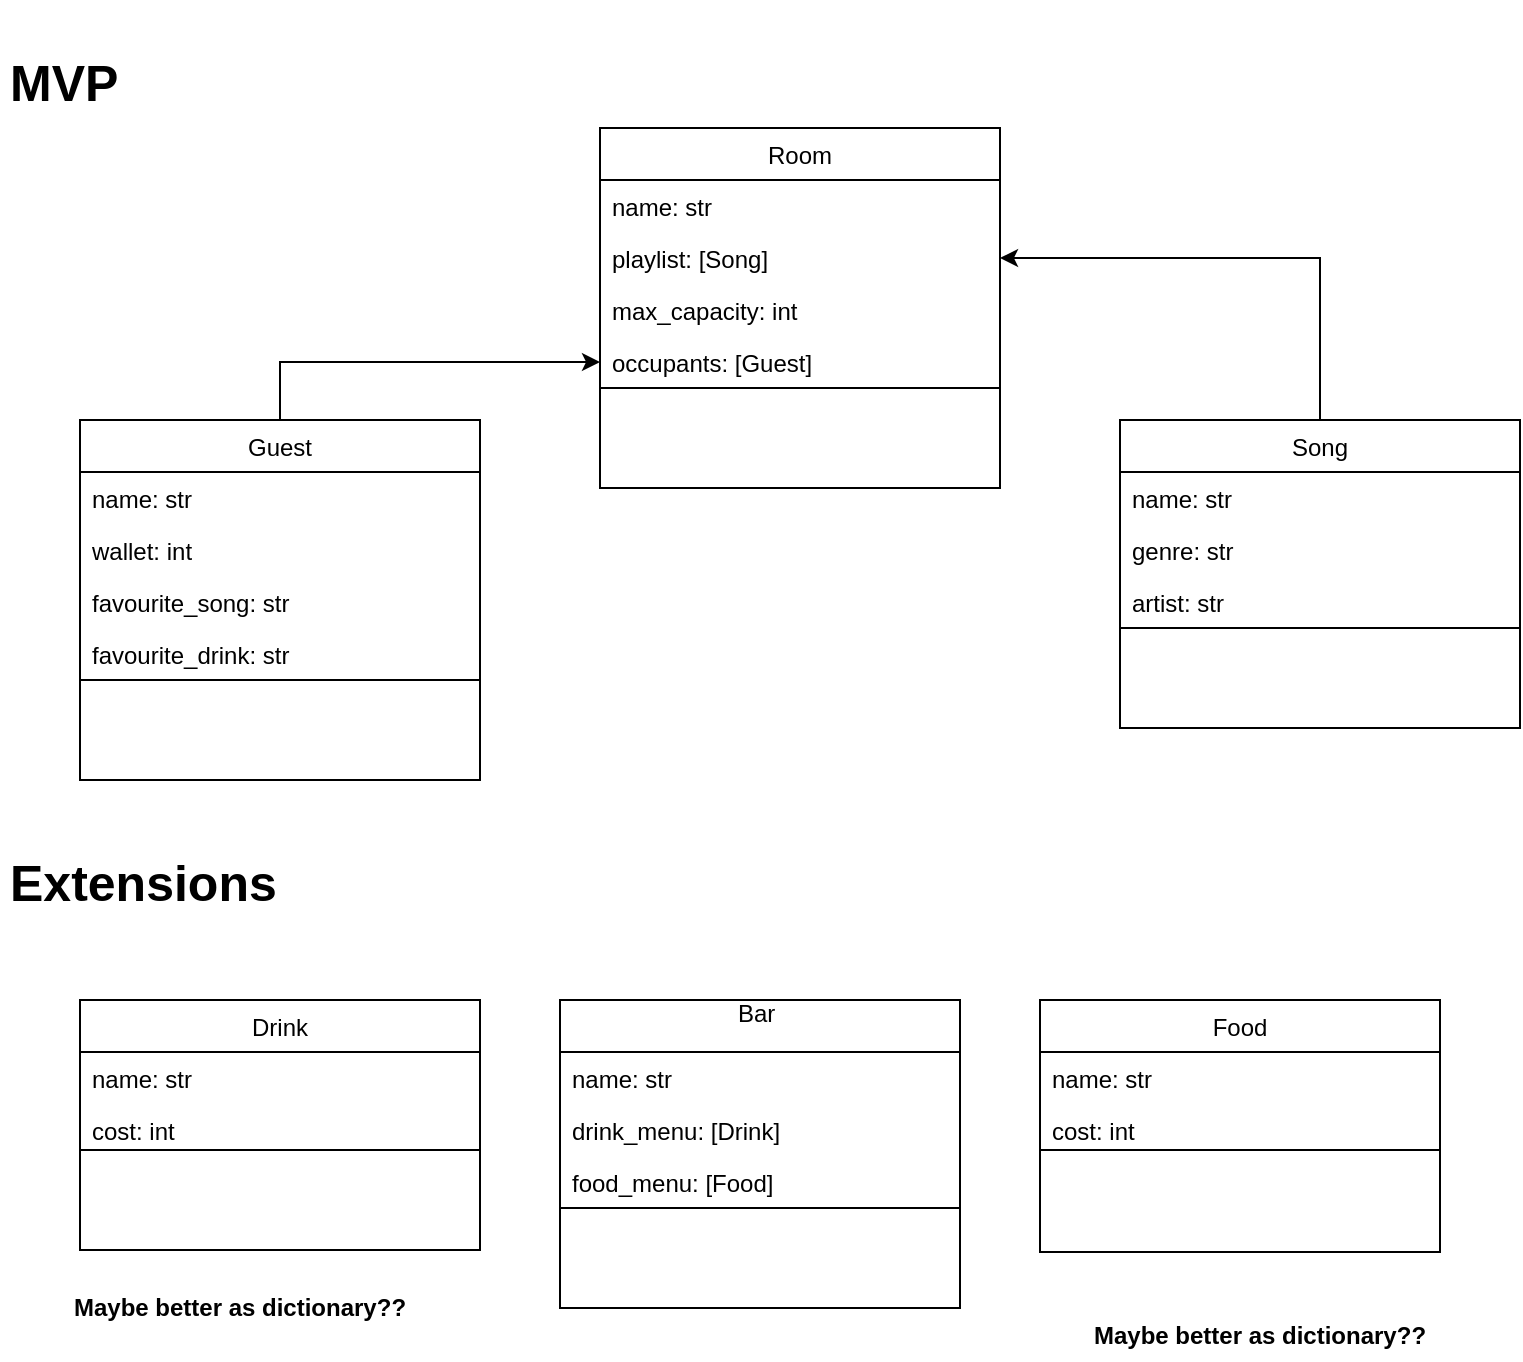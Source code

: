 <mxfile version="19.0.3" type="device"><diagram id="SruH4essN2Brhx0R-JDU" name="Page-1"><mxGraphModel dx="946" dy="759" grid="0" gridSize="10" guides="1" tooltips="1" connect="1" arrows="1" fold="1" page="1" pageScale="1" pageWidth="827" pageHeight="1169" math="0" shadow="0"><root><mxCell id="0"/><mxCell id="1" parent="0"/><mxCell id="PTnaYY5-Hb51X026ltLp-1" value="Guest" style="swimlane;fontStyle=0;childLayout=stackLayout;horizontal=1;startSize=26;fillColor=none;horizontalStack=0;resizeParent=1;resizeParentMax=0;resizeLast=0;collapsible=1;marginBottom=0;" vertex="1" parent="1"><mxGeometry x="81" y="257" width="200" height="130" as="geometry"/></mxCell><mxCell id="PTnaYY5-Hb51X026ltLp-2" value="name: str" style="text;strokeColor=none;fillColor=none;align=left;verticalAlign=top;spacingLeft=4;spacingRight=4;overflow=hidden;rotatable=0;points=[[0,0.5],[1,0.5]];portConstraint=eastwest;" vertex="1" parent="PTnaYY5-Hb51X026ltLp-1"><mxGeometry y="26" width="200" height="26" as="geometry"/></mxCell><mxCell id="PTnaYY5-Hb51X026ltLp-3" value="wallet: int" style="text;strokeColor=none;fillColor=none;align=left;verticalAlign=top;spacingLeft=4;spacingRight=4;overflow=hidden;rotatable=0;points=[[0,0.5],[1,0.5]];portConstraint=eastwest;" vertex="1" parent="PTnaYY5-Hb51X026ltLp-1"><mxGeometry y="52" width="200" height="26" as="geometry"/></mxCell><mxCell id="PTnaYY5-Hb51X026ltLp-4" value="favourite_song: str" style="text;strokeColor=none;fillColor=none;align=left;verticalAlign=top;spacingLeft=4;spacingRight=4;overflow=hidden;rotatable=0;points=[[0,0.5],[1,0.5]];portConstraint=eastwest;" vertex="1" parent="PTnaYY5-Hb51X026ltLp-1"><mxGeometry y="78" width="200" height="26" as="geometry"/></mxCell><mxCell id="PTnaYY5-Hb51X026ltLp-27" value="favourite_drink: str" style="text;strokeColor=none;fillColor=none;align=left;verticalAlign=top;spacingLeft=4;spacingRight=4;overflow=hidden;rotatable=0;points=[[0,0.5],[1,0.5]];portConstraint=eastwest;" vertex="1" parent="PTnaYY5-Hb51X026ltLp-1"><mxGeometry y="104" width="200" height="26" as="geometry"/></mxCell><mxCell id="PTnaYY5-Hb51X026ltLp-5" value="Room" style="swimlane;fontStyle=0;childLayout=stackLayout;horizontal=1;startSize=26;fillColor=none;horizontalStack=0;resizeParent=1;resizeParentMax=0;resizeLast=0;collapsible=1;marginBottom=0;" vertex="1" parent="1"><mxGeometry x="341" y="111" width="200" height="130" as="geometry"/></mxCell><mxCell id="PTnaYY5-Hb51X026ltLp-6" value="name: str" style="text;strokeColor=none;fillColor=none;align=left;verticalAlign=top;spacingLeft=4;spacingRight=4;overflow=hidden;rotatable=0;points=[[0,0.5],[1,0.5]];portConstraint=eastwest;" vertex="1" parent="PTnaYY5-Hb51X026ltLp-5"><mxGeometry y="26" width="200" height="26" as="geometry"/></mxCell><mxCell id="PTnaYY5-Hb51X026ltLp-7" value="playlist: [Song]" style="text;strokeColor=none;fillColor=none;align=left;verticalAlign=top;spacingLeft=4;spacingRight=4;overflow=hidden;rotatable=0;points=[[0,0.5],[1,0.5]];portConstraint=eastwest;" vertex="1" parent="PTnaYY5-Hb51X026ltLp-5"><mxGeometry y="52" width="200" height="26" as="geometry"/></mxCell><mxCell id="PTnaYY5-Hb51X026ltLp-26" value="max_capacity: int" style="text;strokeColor=none;fillColor=none;align=left;verticalAlign=top;spacingLeft=4;spacingRight=4;overflow=hidden;rotatable=0;points=[[0,0.5],[1,0.5]];portConstraint=eastwest;" vertex="1" parent="PTnaYY5-Hb51X026ltLp-5"><mxGeometry y="78" width="200" height="26" as="geometry"/></mxCell><mxCell id="PTnaYY5-Hb51X026ltLp-8" value="occupants: [Guest]" style="text;strokeColor=none;fillColor=none;align=left;verticalAlign=top;spacingLeft=4;spacingRight=4;overflow=hidden;rotatable=0;points=[[0,0.5],[1,0.5]];portConstraint=eastwest;" vertex="1" parent="PTnaYY5-Hb51X026ltLp-5"><mxGeometry y="104" width="200" height="26" as="geometry"/></mxCell><mxCell id="PTnaYY5-Hb51X026ltLp-49" style="edgeStyle=orthogonalEdgeStyle;rounded=0;orthogonalLoop=1;jettySize=auto;html=1;fontSize=25;" edge="1" parent="1" source="PTnaYY5-Hb51X026ltLp-9" target="PTnaYY5-Hb51X026ltLp-7"><mxGeometry relative="1" as="geometry"/></mxCell><mxCell id="PTnaYY5-Hb51X026ltLp-9" value="Song" style="swimlane;fontStyle=0;childLayout=stackLayout;horizontal=1;startSize=26;fillColor=none;horizontalStack=0;resizeParent=1;resizeParentMax=0;resizeLast=0;collapsible=1;marginBottom=0;" vertex="1" parent="1"><mxGeometry x="601" y="257" width="200" height="104" as="geometry"/></mxCell><mxCell id="PTnaYY5-Hb51X026ltLp-10" value="name: str" style="text;strokeColor=none;fillColor=none;align=left;verticalAlign=top;spacingLeft=4;spacingRight=4;overflow=hidden;rotatable=0;points=[[0,0.5],[1,0.5]];portConstraint=eastwest;" vertex="1" parent="PTnaYY5-Hb51X026ltLp-9"><mxGeometry y="26" width="200" height="26" as="geometry"/></mxCell><mxCell id="PTnaYY5-Hb51X026ltLp-11" value="genre: str" style="text;strokeColor=none;fillColor=none;align=left;verticalAlign=top;spacingLeft=4;spacingRight=4;overflow=hidden;rotatable=0;points=[[0,0.5],[1,0.5]];portConstraint=eastwest;" vertex="1" parent="PTnaYY5-Hb51X026ltLp-9"><mxGeometry y="52" width="200" height="26" as="geometry"/></mxCell><mxCell id="PTnaYY5-Hb51X026ltLp-43" value="artist: str" style="text;strokeColor=none;fillColor=none;align=left;verticalAlign=top;spacingLeft=4;spacingRight=4;overflow=hidden;rotatable=0;points=[[0,0.5],[1,0.5]];portConstraint=eastwest;" vertex="1" parent="PTnaYY5-Hb51X026ltLp-9"><mxGeometry y="78" width="200" height="26" as="geometry"/></mxCell><mxCell id="PTnaYY5-Hb51X026ltLp-13" value="Drink" style="swimlane;fontStyle=0;childLayout=stackLayout;horizontal=1;startSize=26;fillColor=none;horizontalStack=0;resizeParent=1;resizeParentMax=0;resizeLast=0;collapsible=1;marginBottom=0;" vertex="1" parent="1"><mxGeometry x="81" y="547" width="200" height="78" as="geometry"/></mxCell><mxCell id="PTnaYY5-Hb51X026ltLp-14" value="name: str" style="text;strokeColor=none;fillColor=none;align=left;verticalAlign=top;spacingLeft=4;spacingRight=4;overflow=hidden;rotatable=0;points=[[0,0.5],[1,0.5]];portConstraint=eastwest;" vertex="1" parent="PTnaYY5-Hb51X026ltLp-13"><mxGeometry y="26" width="200" height="26" as="geometry"/></mxCell><mxCell id="PTnaYY5-Hb51X026ltLp-15" value="cost: int" style="text;strokeColor=none;fillColor=none;align=left;verticalAlign=top;spacingLeft=4;spacingRight=4;overflow=hidden;rotatable=0;points=[[0,0.5],[1,0.5]];portConstraint=eastwest;" vertex="1" parent="PTnaYY5-Hb51X026ltLp-13"><mxGeometry y="52" width="200" height="26" as="geometry"/></mxCell><mxCell id="PTnaYY5-Hb51X026ltLp-17" value="Bar &#10;" style="swimlane;fontStyle=0;childLayout=stackLayout;horizontal=1;startSize=26;fillColor=none;horizontalStack=0;resizeParent=1;resizeParentMax=0;resizeLast=0;collapsible=1;marginBottom=0;" vertex="1" parent="1"><mxGeometry x="321" y="547" width="200" height="104" as="geometry"/></mxCell><mxCell id="PTnaYY5-Hb51X026ltLp-18" value="name: str" style="text;strokeColor=none;fillColor=none;align=left;verticalAlign=top;spacingLeft=4;spacingRight=4;overflow=hidden;rotatable=0;points=[[0,0.5],[1,0.5]];portConstraint=eastwest;" vertex="1" parent="PTnaYY5-Hb51X026ltLp-17"><mxGeometry y="26" width="200" height="26" as="geometry"/></mxCell><mxCell id="PTnaYY5-Hb51X026ltLp-19" value="drink_menu: [Drink]" style="text;strokeColor=none;fillColor=none;align=left;verticalAlign=top;spacingLeft=4;spacingRight=4;overflow=hidden;rotatable=0;points=[[0,0.5],[1,0.5]];portConstraint=eastwest;" vertex="1" parent="PTnaYY5-Hb51X026ltLp-17"><mxGeometry y="52" width="200" height="26" as="geometry"/></mxCell><mxCell id="PTnaYY5-Hb51X026ltLp-20" value="food_menu: [Food]" style="text;strokeColor=none;fillColor=none;align=left;verticalAlign=top;spacingLeft=4;spacingRight=4;overflow=hidden;rotatable=0;points=[[0,0.5],[1,0.5]];portConstraint=eastwest;" vertex="1" parent="PTnaYY5-Hb51X026ltLp-17"><mxGeometry y="78" width="200" height="26" as="geometry"/></mxCell><mxCell id="PTnaYY5-Hb51X026ltLp-21" value="Food" style="swimlane;fontStyle=0;childLayout=stackLayout;horizontal=1;startSize=26;fillColor=none;horizontalStack=0;resizeParent=1;resizeParentMax=0;resizeLast=0;collapsible=1;marginBottom=0;" vertex="1" parent="1"><mxGeometry x="561" y="547" width="200" height="78" as="geometry"/></mxCell><mxCell id="PTnaYY5-Hb51X026ltLp-22" value="name: str" style="text;strokeColor=none;fillColor=none;align=left;verticalAlign=top;spacingLeft=4;spacingRight=4;overflow=hidden;rotatable=0;points=[[0,0.5],[1,0.5]];portConstraint=eastwest;" vertex="1" parent="PTnaYY5-Hb51X026ltLp-21"><mxGeometry y="26" width="200" height="26" as="geometry"/></mxCell><mxCell id="PTnaYY5-Hb51X026ltLp-23" value="cost: int" style="text;strokeColor=none;fillColor=none;align=left;verticalAlign=top;spacingLeft=4;spacingRight=4;overflow=hidden;rotatable=0;points=[[0,0.5],[1,0.5]];portConstraint=eastwest;" vertex="1" parent="PTnaYY5-Hb51X026ltLp-21"><mxGeometry y="52" width="200" height="26" as="geometry"/></mxCell><mxCell id="PTnaYY5-Hb51X026ltLp-28" value="Maybe better as dictionary??" style="text;align=center;fontStyle=1;verticalAlign=middle;spacingLeft=3;spacingRight=3;strokeColor=none;rotatable=0;points=[[0,0.5],[1,0.5]];portConstraint=eastwest;" vertex="1" parent="1"><mxGeometry x="121" y="687" width="80" height="26" as="geometry"/></mxCell><mxCell id="PTnaYY5-Hb51X026ltLp-29" value="Maybe better as dictionary??" style="text;align=center;fontStyle=1;verticalAlign=middle;spacingLeft=3;spacingRight=3;strokeColor=none;rotatable=0;points=[[0,0.5],[1,0.5]];portConstraint=eastwest;" vertex="1" parent="1"><mxGeometry x="631" y="701" width="80" height="26" as="geometry"/></mxCell><mxCell id="PTnaYY5-Hb51X026ltLp-35" value="" style="html=1;points=[];perimeter=orthogonalPerimeter;" vertex="1" parent="1"><mxGeometry x="81" y="387" width="200" height="50" as="geometry"/></mxCell><mxCell id="PTnaYY5-Hb51X026ltLp-36" value="" style="html=1;points=[];perimeter=orthogonalPerimeter;" vertex="1" parent="1"><mxGeometry x="341" y="241" width="200" height="50" as="geometry"/></mxCell><mxCell id="PTnaYY5-Hb51X026ltLp-37" value="" style="html=1;points=[];perimeter=orthogonalPerimeter;" vertex="1" parent="1"><mxGeometry x="601" y="361" width="200" height="50" as="geometry"/></mxCell><mxCell id="PTnaYY5-Hb51X026ltLp-38" value="" style="html=1;points=[];perimeter=orthogonalPerimeter;" vertex="1" parent="1"><mxGeometry x="81" y="622" width="200" height="50" as="geometry"/></mxCell><mxCell id="PTnaYY5-Hb51X026ltLp-39" value="" style="html=1;points=[];perimeter=orthogonalPerimeter;" vertex="1" parent="1"><mxGeometry x="561" y="622" width="200" height="51" as="geometry"/></mxCell><mxCell id="PTnaYY5-Hb51X026ltLp-40" value="" style="html=1;points=[];perimeter=orthogonalPerimeter;" vertex="1" parent="1"><mxGeometry x="321" y="651" width="200" height="50" as="geometry"/></mxCell><mxCell id="PTnaYY5-Hb51X026ltLp-45" value="MVP" style="text;align=left;fontStyle=1;verticalAlign=middle;spacingLeft=3;spacingRight=3;strokeColor=none;rotatable=0;points=[[0,0.5],[1,0.5]];portConstraint=eastwest;fontSize=25;" vertex="1" parent="1"><mxGeometry x="41" y="47" width="240" height="78" as="geometry"/></mxCell><mxCell id="PTnaYY5-Hb51X026ltLp-46" value="Extensions" style="text;align=left;fontStyle=1;verticalAlign=middle;spacingLeft=3;spacingRight=3;strokeColor=none;rotatable=0;points=[[0,0.5],[1,0.5]];portConstraint=eastwest;fontSize=25;" vertex="1" parent="1"><mxGeometry x="41" y="447" width="240" height="78" as="geometry"/></mxCell><mxCell id="PTnaYY5-Hb51X026ltLp-48" style="edgeStyle=orthogonalEdgeStyle;rounded=0;orthogonalLoop=1;jettySize=auto;html=1;entryX=0;entryY=0.5;entryDx=0;entryDy=0;fontSize=25;exitX=0.5;exitY=0;exitDx=0;exitDy=0;" edge="1" parent="1" source="PTnaYY5-Hb51X026ltLp-1" target="PTnaYY5-Hb51X026ltLp-8"><mxGeometry relative="1" as="geometry"><mxPoint x="101" y="217" as="sourcePoint"/></mxGeometry></mxCell></root></mxGraphModel></diagram></mxfile>